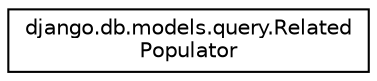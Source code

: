 digraph "Graphical Class Hierarchy"
{
 // LATEX_PDF_SIZE
  edge [fontname="Helvetica",fontsize="10",labelfontname="Helvetica",labelfontsize="10"];
  node [fontname="Helvetica",fontsize="10",shape=record];
  rankdir="LR";
  Node0 [label="django.db.models.query.Related\lPopulator",height=0.2,width=0.4,color="black", fillcolor="white", style="filled",URL="$d1/d4c/classdjango_1_1db_1_1models_1_1query_1_1_related_populator.html",tooltip=" "];
}
